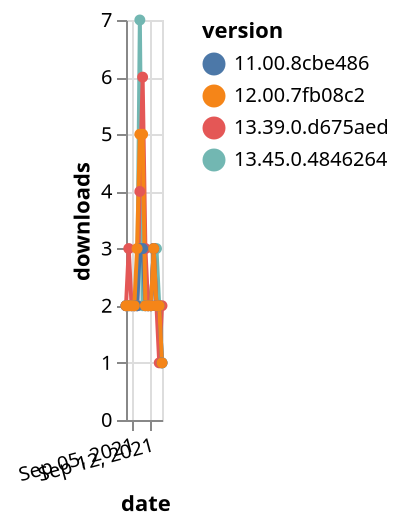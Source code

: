 {"$schema": "https://vega.github.io/schema/vega-lite/v5.json", "description": "A simple bar chart with embedded data.", "data": {"values": [{"date": "2021-09-03", "total": 678, "delta": 2, "version": "13.45.0.4846264"}, {"date": "2021-09-04", "total": 680, "delta": 2, "version": "13.45.0.4846264"}, {"date": "2021-09-05", "total": 682, "delta": 2, "version": "13.45.0.4846264"}, {"date": "2021-09-06", "total": 684, "delta": 2, "version": "13.45.0.4846264"}, {"date": "2021-09-07", "total": 686, "delta": 2, "version": "13.45.0.4846264"}, {"date": "2021-09-08", "total": 693, "delta": 7, "version": "13.45.0.4846264"}, {"date": "2021-09-09", "total": 695, "delta": 2, "version": "13.45.0.4846264"}, {"date": "2021-09-10", "total": 697, "delta": 2, "version": "13.45.0.4846264"}, {"date": "2021-09-11", "total": 699, "delta": 2, "version": "13.45.0.4846264"}, {"date": "2021-09-12", "total": 701, "delta": 2, "version": "13.45.0.4846264"}, {"date": "2021-09-13", "total": 704, "delta": 3, "version": "13.45.0.4846264"}, {"date": "2021-09-14", "total": 707, "delta": 3, "version": "13.45.0.4846264"}, {"date": "2021-09-15", "total": 709, "delta": 2, "version": "13.45.0.4846264"}, {"date": "2021-09-16", "total": 710, "delta": 1, "version": "13.45.0.4846264"}, {"date": "2021-09-03", "total": 1822, "delta": 2, "version": "13.39.0.d675aed"}, {"date": "2021-09-04", "total": 1825, "delta": 3, "version": "13.39.0.d675aed"}, {"date": "2021-09-05", "total": 1827, "delta": 2, "version": "13.39.0.d675aed"}, {"date": "2021-09-06", "total": 1829, "delta": 2, "version": "13.39.0.d675aed"}, {"date": "2021-09-07", "total": 1831, "delta": 2, "version": "13.39.0.d675aed"}, {"date": "2021-09-08", "total": 1835, "delta": 4, "version": "13.39.0.d675aed"}, {"date": "2021-09-09", "total": 1841, "delta": 6, "version": "13.39.0.d675aed"}, {"date": "2021-09-10", "total": 1844, "delta": 3, "version": "13.39.0.d675aed"}, {"date": "2021-09-11", "total": 1846, "delta": 2, "version": "13.39.0.d675aed"}, {"date": "2021-09-12", "total": 1848, "delta": 2, "version": "13.39.0.d675aed"}, {"date": "2021-09-13", "total": 1851, "delta": 3, "version": "13.39.0.d675aed"}, {"date": "2021-09-14", "total": 1853, "delta": 2, "version": "13.39.0.d675aed"}, {"date": "2021-09-15", "total": 1854, "delta": 1, "version": "13.39.0.d675aed"}, {"date": "2021-09-16", "total": 1856, "delta": 2, "version": "13.39.0.d675aed"}, {"date": "2021-09-03", "total": 2330, "delta": 2, "version": "11.00.8cbe486"}, {"date": "2021-09-04", "total": 2332, "delta": 2, "version": "11.00.8cbe486"}, {"date": "2021-09-05", "total": 2334, "delta": 2, "version": "11.00.8cbe486"}, {"date": "2021-09-06", "total": 2336, "delta": 2, "version": "11.00.8cbe486"}, {"date": "2021-09-07", "total": 2338, "delta": 2, "version": "11.00.8cbe486"}, {"date": "2021-09-08", "total": 2341, "delta": 3, "version": "11.00.8cbe486"}, {"date": "2021-09-09", "total": 2344, "delta": 3, "version": "11.00.8cbe486"}, {"date": "2021-09-10", "total": 2346, "delta": 2, "version": "11.00.8cbe486"}, {"date": "2021-09-11", "total": 2348, "delta": 2, "version": "11.00.8cbe486"}, {"date": "2021-09-12", "total": 2350, "delta": 2, "version": "11.00.8cbe486"}, {"date": "2021-09-13", "total": 2353, "delta": 3, "version": "11.00.8cbe486"}, {"date": "2021-09-14", "total": 2355, "delta": 2, "version": "11.00.8cbe486"}, {"date": "2021-09-15", "total": 2357, "delta": 2, "version": "11.00.8cbe486"}, {"date": "2021-09-16", "total": 2358, "delta": 1, "version": "11.00.8cbe486"}, {"date": "2021-09-03", "total": 2824, "delta": 2, "version": "12.00.7fb08c2"}, {"date": "2021-09-04", "total": 2826, "delta": 2, "version": "12.00.7fb08c2"}, {"date": "2021-09-05", "total": 2828, "delta": 2, "version": "12.00.7fb08c2"}, {"date": "2021-09-06", "total": 2830, "delta": 2, "version": "12.00.7fb08c2"}, {"date": "2021-09-07", "total": 2833, "delta": 3, "version": "12.00.7fb08c2"}, {"date": "2021-09-08", "total": 2838, "delta": 5, "version": "12.00.7fb08c2"}, {"date": "2021-09-09", "total": 2843, "delta": 5, "version": "12.00.7fb08c2"}, {"date": "2021-09-10", "total": 2845, "delta": 2, "version": "12.00.7fb08c2"}, {"date": "2021-09-11", "total": 2847, "delta": 2, "version": "12.00.7fb08c2"}, {"date": "2021-09-12", "total": 2849, "delta": 2, "version": "12.00.7fb08c2"}, {"date": "2021-09-13", "total": 2852, "delta": 3, "version": "12.00.7fb08c2"}, {"date": "2021-09-14", "total": 2854, "delta": 2, "version": "12.00.7fb08c2"}, {"date": "2021-09-15", "total": 2856, "delta": 2, "version": "12.00.7fb08c2"}, {"date": "2021-09-16", "total": 2857, "delta": 1, "version": "12.00.7fb08c2"}]}, "width": "container", "mark": {"type": "line", "point": {"filled": true}}, "encoding": {"x": {"field": "date", "type": "temporal", "timeUnit": "yearmonthdate", "title": "date", "axis": {"labelAngle": -15}}, "y": {"field": "delta", "type": "quantitative", "title": "downloads"}, "color": {"field": "version", "type": "nominal"}, "tooltip": {"field": "delta"}}}